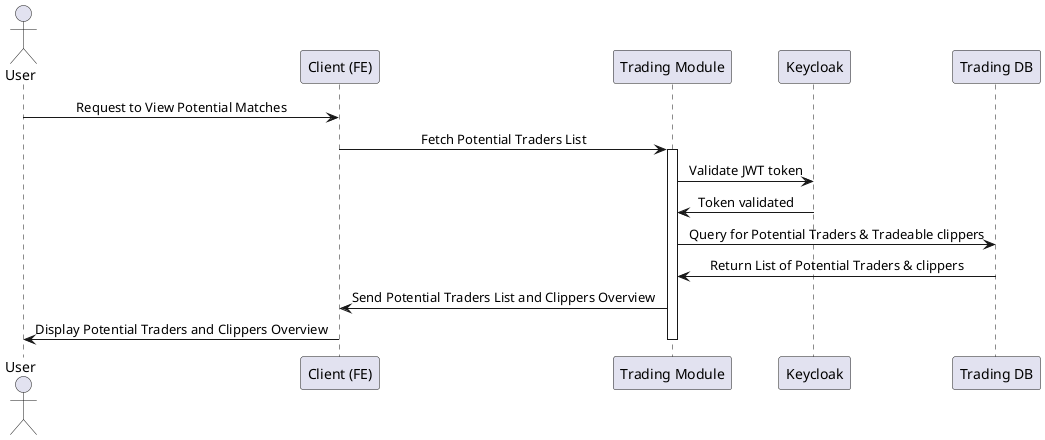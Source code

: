 @startuml
skinparam SequenceMessageAlignment center
actor User
participant "Client (FE)" as Client
participant "Trading Module" as Trading
participant "Keycloak" as Auth
participant "Trading DB" as TradingDB

User -> Client: Request to View Potential Matches
Client -> Trading: Fetch Potential Traders List

activate Trading

Trading -> Auth: Validate JWT token
Auth -> Trading: Token validated

Trading -> TradingDB: Query for Potential Traders & Tradeable clippers
TradingDB -> Trading: Return List of Potential Traders & clippers

Trading -> Client: Send Potential Traders List and Clippers Overview
Client -> User: Display Potential Traders and Clippers Overview
deactivate Trading
@enduml

